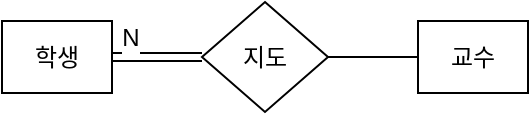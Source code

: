 <mxfile version="26.0.11">
  <diagram name="페이지-1" id="pJFXeUfrOZDQJaGf4EEy">
    <mxGraphModel dx="574" dy="734" grid="0" gridSize="10" guides="1" tooltips="1" connect="1" arrows="1" fold="1" page="0" pageScale="1" pageWidth="827" pageHeight="1169" math="0" shadow="0">
      <root>
        <mxCell id="0" />
        <mxCell id="1" parent="0" />
        <mxCell id="FF7xb8OBf-z3pc8I-94P-4" value="" style="edgeStyle=none;curved=1;rounded=0;orthogonalLoop=1;jettySize=auto;html=1;fontSize=12;endArrow=none;startFill=0;shape=link;exitX=1;exitY=0.5;exitDx=0;exitDy=0;" parent="1" source="YlHFf2ys7z0UBV_sVxyH-1" target="FF7xb8OBf-z3pc8I-94P-2" edge="1">
          <mxGeometry relative="1" as="geometry" />
        </mxCell>
        <mxCell id="FF7xb8OBf-z3pc8I-94P-6" value="N" style="edgeLabel;html=1;align=center;verticalAlign=middle;resizable=0;points=[];fontSize=12;" parent="FF7xb8OBf-z3pc8I-94P-4" vertex="1" connectable="0">
          <mxGeometry x="-0.414" y="2" relative="1" as="geometry">
            <mxPoint x="-4" y="-8" as="offset" />
          </mxGeometry>
        </mxCell>
        <mxCell id="FF7xb8OBf-z3pc8I-94P-2" value="지도" style="rhombus;whiteSpace=wrap;html=1;" parent="1" vertex="1">
          <mxGeometry x="140" y="160" width="63" height="55" as="geometry" />
        </mxCell>
        <mxCell id="FF7xb8OBf-z3pc8I-94P-5" value="" style="edgeStyle=none;curved=1;rounded=0;orthogonalLoop=1;jettySize=auto;html=1;fontSize=12;endArrow=none;startFill=0;exitX=0;exitY=0.5;exitDx=0;exitDy=0;" parent="1" source="YlHFf2ys7z0UBV_sVxyH-3" target="FF7xb8OBf-z3pc8I-94P-2" edge="1">
          <mxGeometry relative="1" as="geometry" />
        </mxCell>
        <mxCell id="YlHFf2ys7z0UBV_sVxyH-1" value="학생" style="rounded=0;whiteSpace=wrap;html=1;" vertex="1" parent="1">
          <mxGeometry x="40" y="169.5" width="55" height="36" as="geometry" />
        </mxCell>
        <mxCell id="YlHFf2ys7z0UBV_sVxyH-3" value="교수" style="rounded=0;whiteSpace=wrap;html=1;" vertex="1" parent="1">
          <mxGeometry x="248" y="169.5" width="55" height="36" as="geometry" />
        </mxCell>
      </root>
    </mxGraphModel>
  </diagram>
</mxfile>
